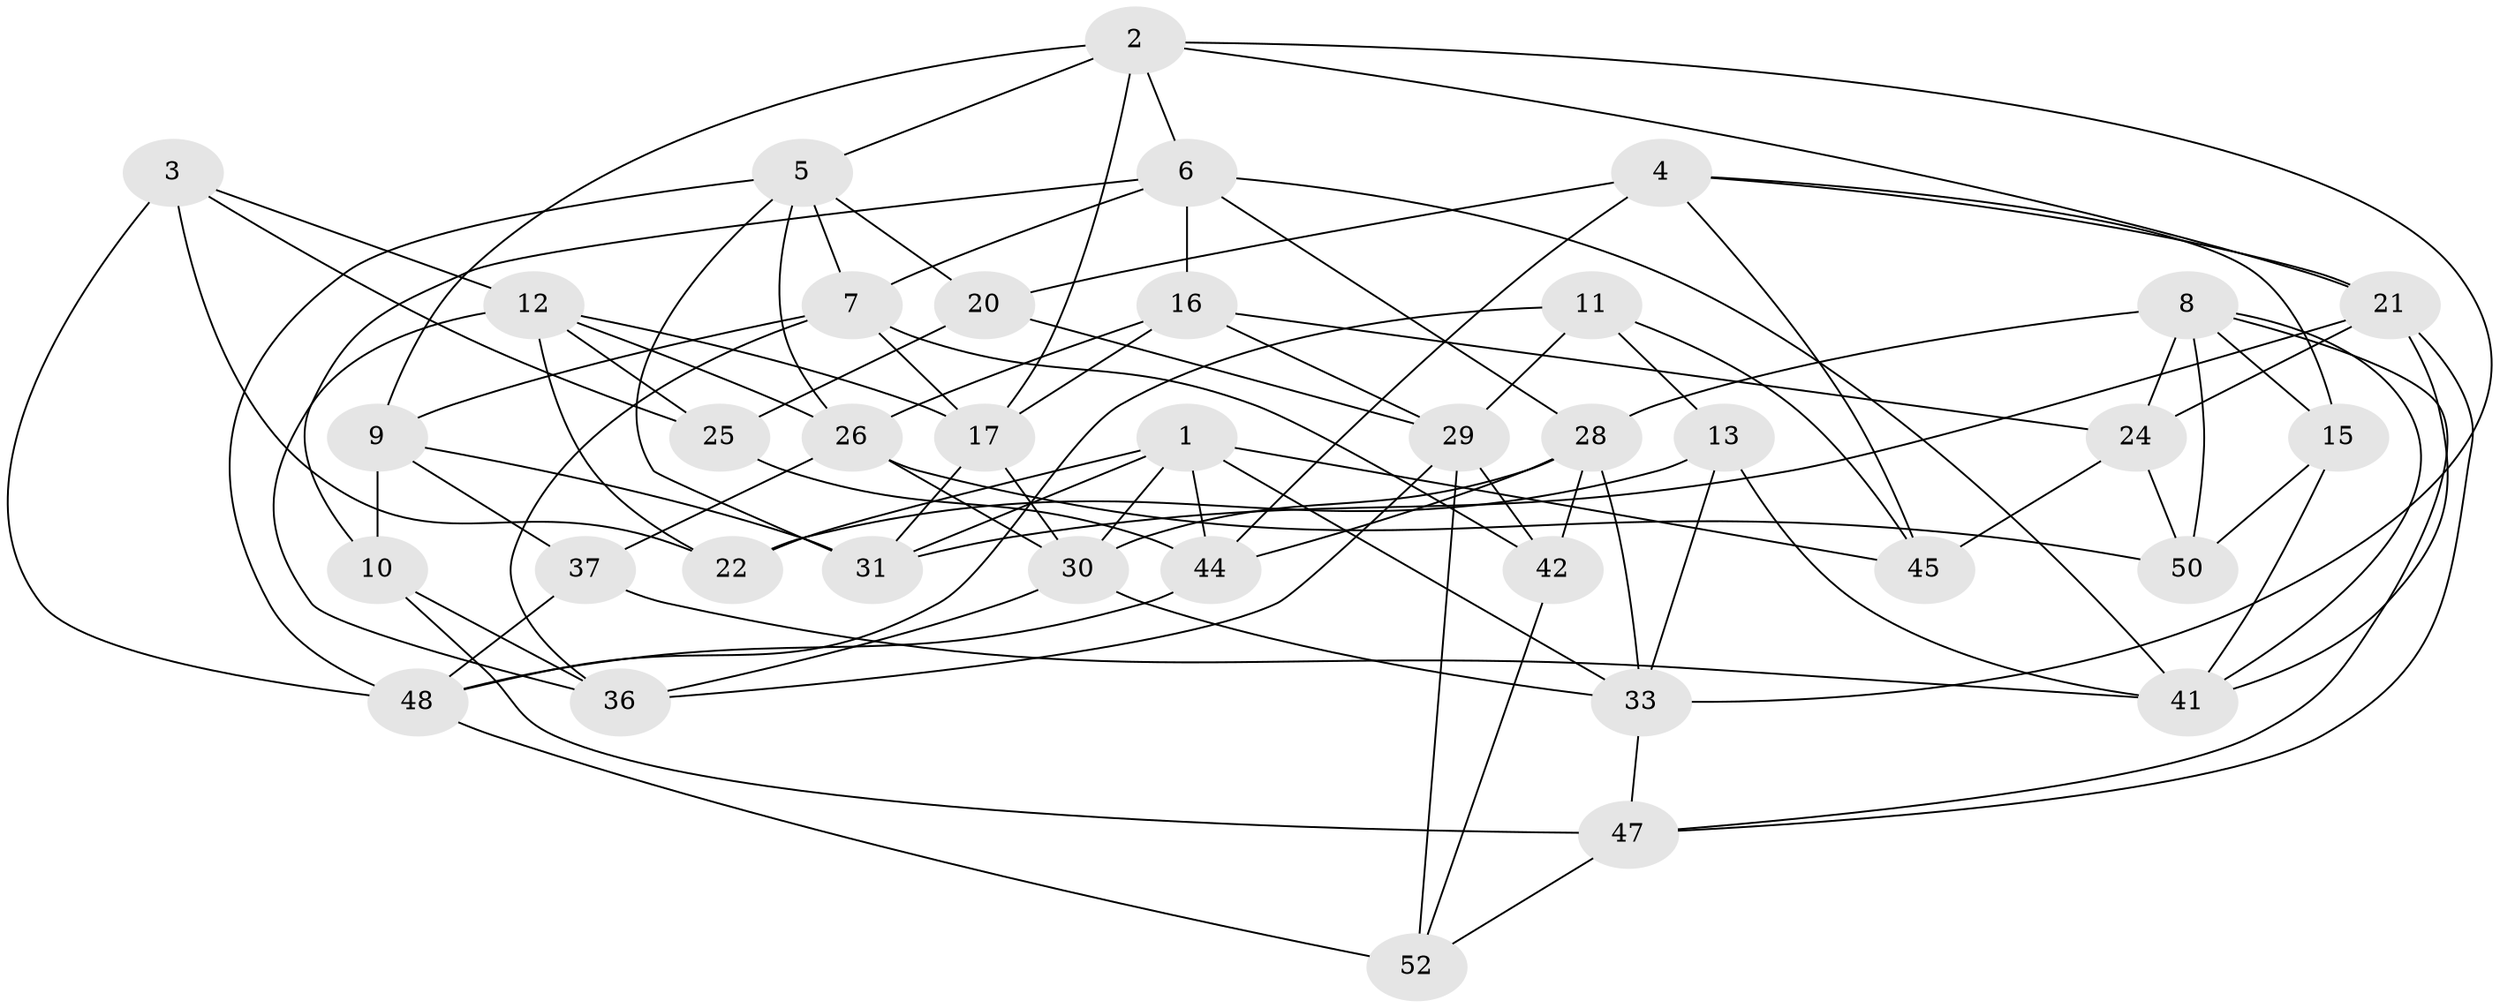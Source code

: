 // original degree distribution, {4: 1.0}
// Generated by graph-tools (version 1.1) at 2025/11/02/27/25 16:11:43]
// undirected, 37 vertices, 94 edges
graph export_dot {
graph [start="1"]
  node [color=gray90,style=filled];
  1 [super="+59"];
  2 [super="+32"];
  3;
  4 [super="+18"];
  5 [super="+23"];
  6 [super="+35"];
  7 [super="+14"];
  8 [super="+27"];
  9 [super="+62"];
  10 [super="+19"];
  11;
  12 [super="+39"];
  13;
  15;
  16 [super="+40"];
  17 [super="+58"];
  20;
  21 [super="+43"];
  22;
  24 [super="+51"];
  25;
  26 [super="+49"];
  28 [super="+61"];
  29 [super="+34"];
  30 [super="+46"];
  31 [super="+53"];
  33 [super="+38"];
  36 [super="+55"];
  37;
  41 [super="+57"];
  42;
  44 [super="+54"];
  45;
  47 [super="+56"];
  48 [super="+60"];
  50;
  52;
  1 -- 33;
  1 -- 22;
  1 -- 44;
  1 -- 45;
  1 -- 30;
  1 -- 31;
  2 -- 9;
  2 -- 33;
  2 -- 6;
  2 -- 17;
  2 -- 5;
  2 -- 21;
  3 -- 22;
  3 -- 25;
  3 -- 48;
  3 -- 12;
  4 -- 21;
  4 -- 20;
  4 -- 44 [weight=2];
  4 -- 45;
  4 -- 15;
  5 -- 20;
  5 -- 26;
  5 -- 31;
  5 -- 7;
  5 -- 48;
  6 -- 41;
  6 -- 28;
  6 -- 16;
  6 -- 7;
  6 -- 10;
  7 -- 17;
  7 -- 9;
  7 -- 42;
  7 -- 36;
  8 -- 41;
  8 -- 50;
  8 -- 15;
  8 -- 28;
  8 -- 47;
  8 -- 24;
  9 -- 37;
  9 -- 10;
  9 -- 31 [weight=2];
  10 -- 47 [weight=2];
  10 -- 36 [weight=2];
  11 -- 13;
  11 -- 45;
  11 -- 48;
  11 -- 29;
  12 -- 25;
  12 -- 22;
  12 -- 36;
  12 -- 26;
  12 -- 17;
  13 -- 22;
  13 -- 41;
  13 -- 33;
  15 -- 50;
  15 -- 41;
  16 -- 24 [weight=2];
  16 -- 17;
  16 -- 26;
  16 -- 29;
  17 -- 30;
  17 -- 31;
  20 -- 29;
  20 -- 25;
  21 -- 47;
  21 -- 24;
  21 -- 41;
  21 -- 31;
  24 -- 50;
  24 -- 45;
  25 -- 44;
  26 -- 30;
  26 -- 37;
  26 -- 50;
  28 -- 42;
  28 -- 30;
  28 -- 33;
  28 -- 44;
  29 -- 42;
  29 -- 36;
  29 -- 52;
  30 -- 36;
  30 -- 33;
  33 -- 47;
  37 -- 48;
  37 -- 41;
  42 -- 52;
  44 -- 48;
  47 -- 52;
  48 -- 52;
}
